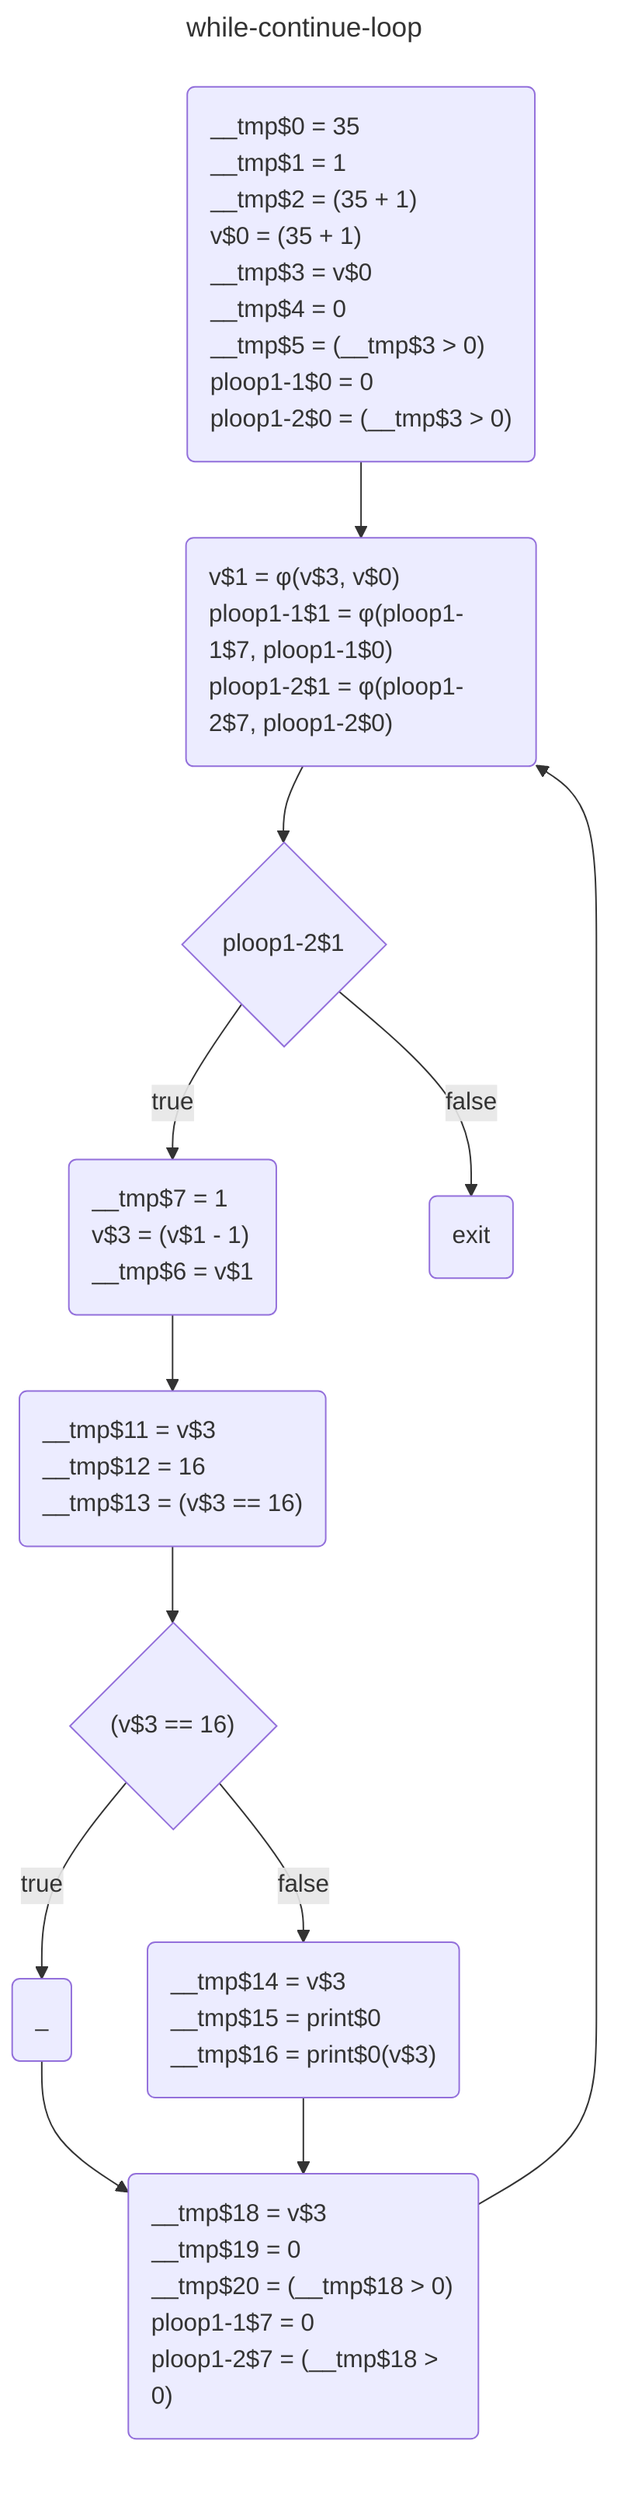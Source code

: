 ---
title: while-continue-loop
---
flowchart TD
	while_start$41("v$1 = φ(v$3, v$0)<br>ploop1-1$1 = φ(ploop1-1$7, ploop1-1$0)<br>ploop1-2$1 = φ(ploop1-2$7, ploop1-2$0)"):::defstyle
	if_merged$48("__tmp$14 = v$3<br>__tmp$15 = print$0<br>__tmp$16 = print$0(v$3)"):::defstyle
	entry$40("__tmp$0 = 35<br>__tmp$1 = 1<br>__tmp$2 = (35 + 1)<br>v$0 = (35 + 1)<br>__tmp$3 = v$0<br>__tmp$4 = 0<br>__tmp$5 = (__tmp$3 > 0)<br>ploop1-1$0 = 0<br>ploop1-2$0 = (__tmp$3 > 0)"):::defstyle
	while_body$43("__tmp$7 = 1<br>v$3 = (v$1 - 1)<br>__tmp$6 = v$1"):::defstyle
	cond$45{"(v$3 == 16)"}:::defstyle
	cond$42{"ploop1-2$1"}:::defstyle
	while_exit$49("exit"):::defstyle
	if_true$46("_"):::defstyle
	if_cond$44("__tmp$11 = v$3<br>__tmp$12 = 16<br>__tmp$13 = (v$3 == 16)"):::defstyle
	null$47("__tmp$18 = v$3<br>__tmp$19 = 0<br>__tmp$20 = (__tmp$18 > 0)<br>ploop1-1$7 = 0<br>ploop1-2$7 = (__tmp$18 > 0)"):::defstyle
	if_true$46 -->  null$47
	if_merged$48 -->  null$47
	while_start$41 -->  cond$42
	null$47 -->  while_start$41
	if_cond$44 -->  cond$45
	entry$40 -->  while_start$41
	cond$45 --> |"true"| if_true$46
	cond$42 --> |"false"| while_exit$49
	while_body$43 -->  if_cond$44
	cond$42 --> |"true"| while_body$43
	cond$45 --> |"false"| if_merged$48
classDef defstyle text-align: left;